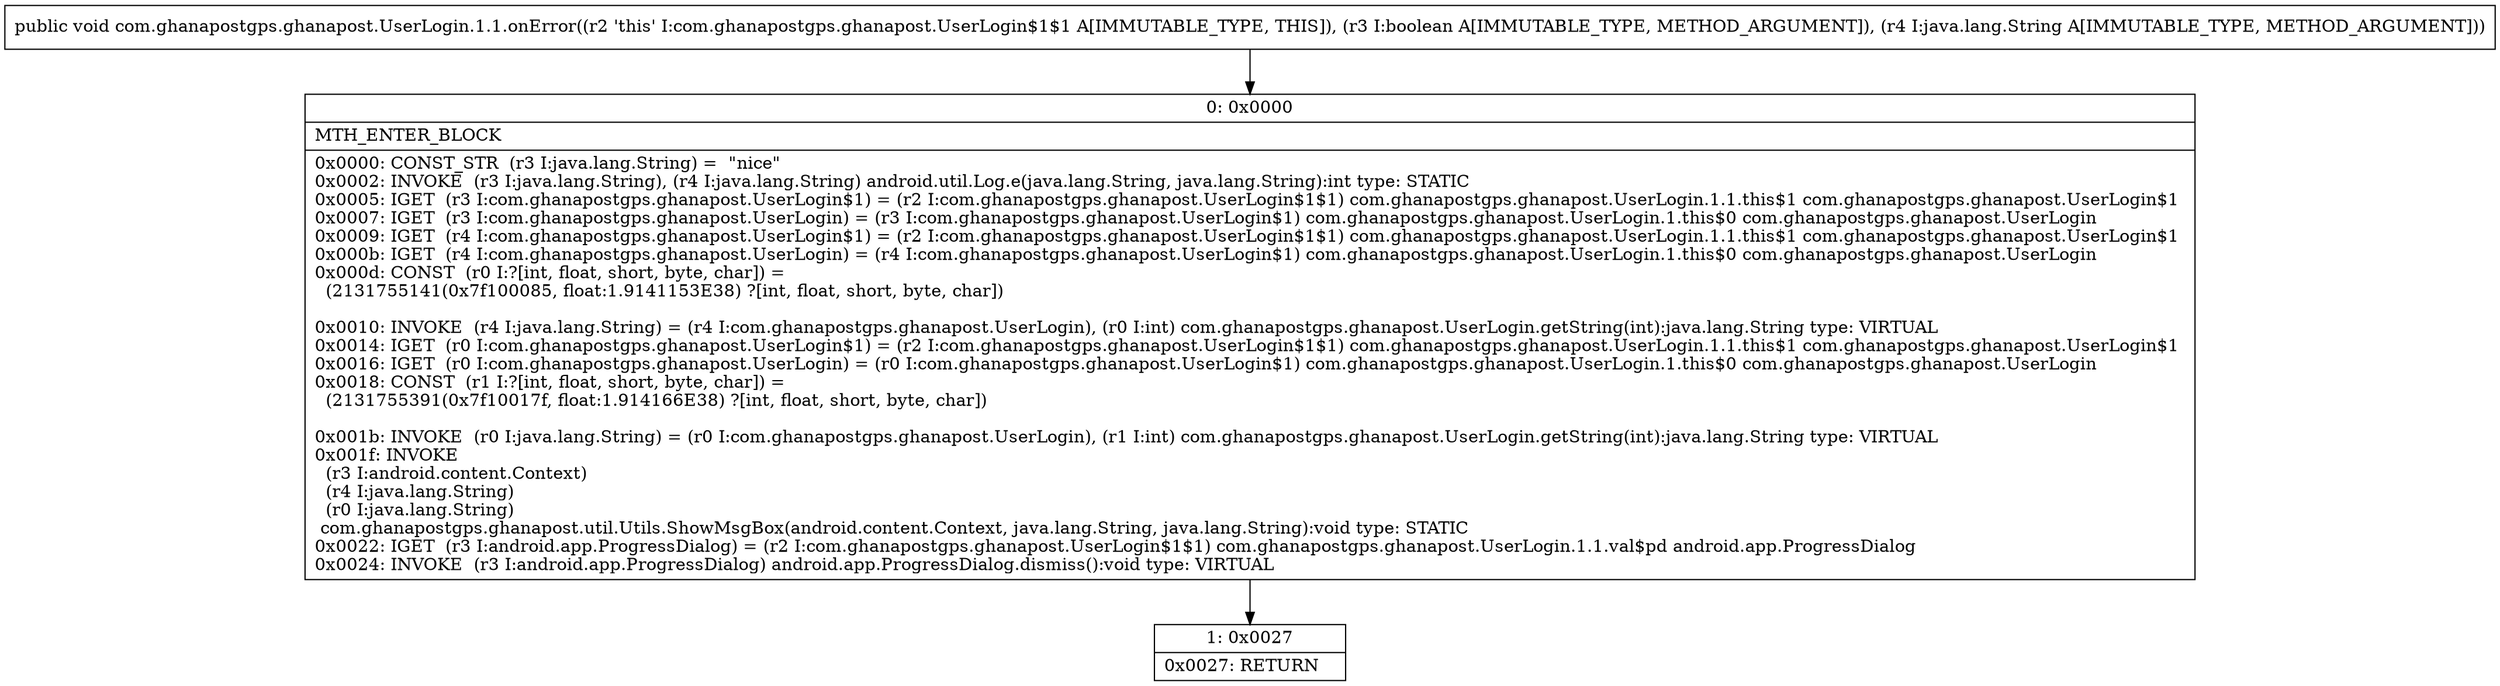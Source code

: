 digraph "CFG forcom.ghanapostgps.ghanapost.UserLogin.1.1.onError(ZLjava\/lang\/String;)V" {
Node_0 [shape=record,label="{0\:\ 0x0000|MTH_ENTER_BLOCK\l|0x0000: CONST_STR  (r3 I:java.lang.String) =  \"nice\" \l0x0002: INVOKE  (r3 I:java.lang.String), (r4 I:java.lang.String) android.util.Log.e(java.lang.String, java.lang.String):int type: STATIC \l0x0005: IGET  (r3 I:com.ghanapostgps.ghanapost.UserLogin$1) = (r2 I:com.ghanapostgps.ghanapost.UserLogin$1$1) com.ghanapostgps.ghanapost.UserLogin.1.1.this$1 com.ghanapostgps.ghanapost.UserLogin$1 \l0x0007: IGET  (r3 I:com.ghanapostgps.ghanapost.UserLogin) = (r3 I:com.ghanapostgps.ghanapost.UserLogin$1) com.ghanapostgps.ghanapost.UserLogin.1.this$0 com.ghanapostgps.ghanapost.UserLogin \l0x0009: IGET  (r4 I:com.ghanapostgps.ghanapost.UserLogin$1) = (r2 I:com.ghanapostgps.ghanapost.UserLogin$1$1) com.ghanapostgps.ghanapost.UserLogin.1.1.this$1 com.ghanapostgps.ghanapost.UserLogin$1 \l0x000b: IGET  (r4 I:com.ghanapostgps.ghanapost.UserLogin) = (r4 I:com.ghanapostgps.ghanapost.UserLogin$1) com.ghanapostgps.ghanapost.UserLogin.1.this$0 com.ghanapostgps.ghanapost.UserLogin \l0x000d: CONST  (r0 I:?[int, float, short, byte, char]) = \l  (2131755141(0x7f100085, float:1.9141153E38) ?[int, float, short, byte, char])\l \l0x0010: INVOKE  (r4 I:java.lang.String) = (r4 I:com.ghanapostgps.ghanapost.UserLogin), (r0 I:int) com.ghanapostgps.ghanapost.UserLogin.getString(int):java.lang.String type: VIRTUAL \l0x0014: IGET  (r0 I:com.ghanapostgps.ghanapost.UserLogin$1) = (r2 I:com.ghanapostgps.ghanapost.UserLogin$1$1) com.ghanapostgps.ghanapost.UserLogin.1.1.this$1 com.ghanapostgps.ghanapost.UserLogin$1 \l0x0016: IGET  (r0 I:com.ghanapostgps.ghanapost.UserLogin) = (r0 I:com.ghanapostgps.ghanapost.UserLogin$1) com.ghanapostgps.ghanapost.UserLogin.1.this$0 com.ghanapostgps.ghanapost.UserLogin \l0x0018: CONST  (r1 I:?[int, float, short, byte, char]) = \l  (2131755391(0x7f10017f, float:1.914166E38) ?[int, float, short, byte, char])\l \l0x001b: INVOKE  (r0 I:java.lang.String) = (r0 I:com.ghanapostgps.ghanapost.UserLogin), (r1 I:int) com.ghanapostgps.ghanapost.UserLogin.getString(int):java.lang.String type: VIRTUAL \l0x001f: INVOKE  \l  (r3 I:android.content.Context)\l  (r4 I:java.lang.String)\l  (r0 I:java.lang.String)\l com.ghanapostgps.ghanapost.util.Utils.ShowMsgBox(android.content.Context, java.lang.String, java.lang.String):void type: STATIC \l0x0022: IGET  (r3 I:android.app.ProgressDialog) = (r2 I:com.ghanapostgps.ghanapost.UserLogin$1$1) com.ghanapostgps.ghanapost.UserLogin.1.1.val$pd android.app.ProgressDialog \l0x0024: INVOKE  (r3 I:android.app.ProgressDialog) android.app.ProgressDialog.dismiss():void type: VIRTUAL \l}"];
Node_1 [shape=record,label="{1\:\ 0x0027|0x0027: RETURN   \l}"];
MethodNode[shape=record,label="{public void com.ghanapostgps.ghanapost.UserLogin.1.1.onError((r2 'this' I:com.ghanapostgps.ghanapost.UserLogin$1$1 A[IMMUTABLE_TYPE, THIS]), (r3 I:boolean A[IMMUTABLE_TYPE, METHOD_ARGUMENT]), (r4 I:java.lang.String A[IMMUTABLE_TYPE, METHOD_ARGUMENT])) }"];
MethodNode -> Node_0;
Node_0 -> Node_1;
}

